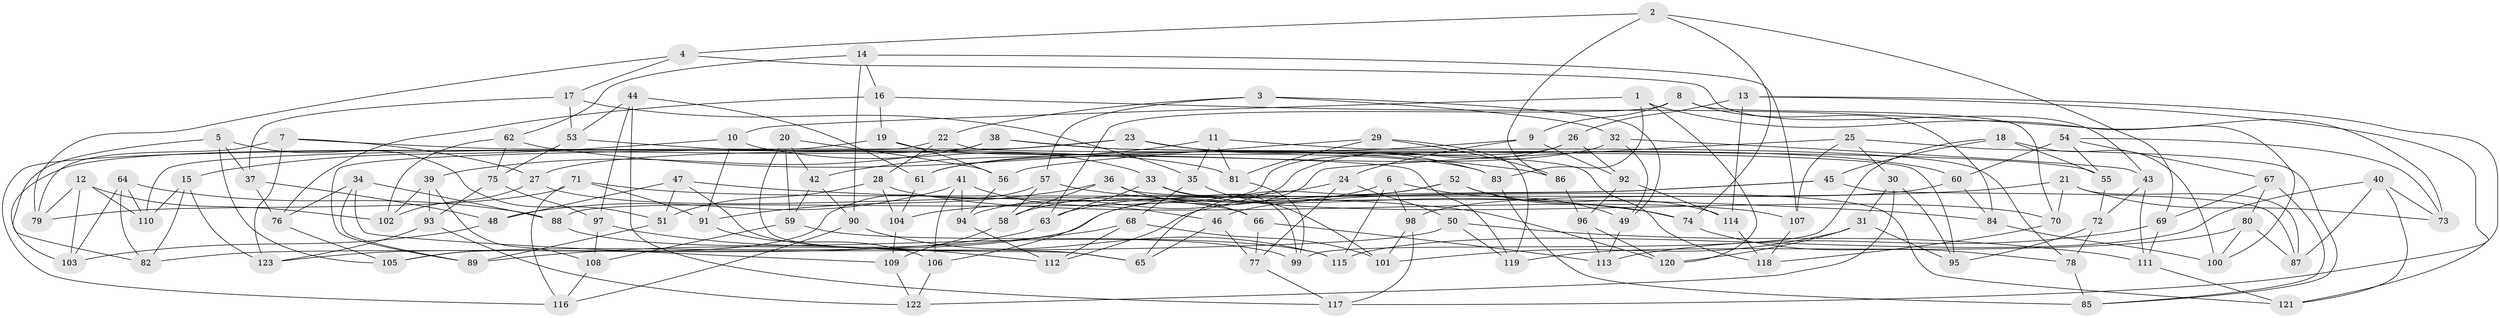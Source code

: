 // coarse degree distribution, {4: 0.3150684931506849, 6: 0.6027397260273972, 5: 0.0821917808219178}
// Generated by graph-tools (version 1.1) at 2025/52/02/27/25 19:52:28]
// undirected, 123 vertices, 246 edges
graph export_dot {
graph [start="1"]
  node [color=gray90,style=filled];
  1;
  2;
  3;
  4;
  5;
  6;
  7;
  8;
  9;
  10;
  11;
  12;
  13;
  14;
  15;
  16;
  17;
  18;
  19;
  20;
  21;
  22;
  23;
  24;
  25;
  26;
  27;
  28;
  29;
  30;
  31;
  32;
  33;
  34;
  35;
  36;
  37;
  38;
  39;
  40;
  41;
  42;
  43;
  44;
  45;
  46;
  47;
  48;
  49;
  50;
  51;
  52;
  53;
  54;
  55;
  56;
  57;
  58;
  59;
  60;
  61;
  62;
  63;
  64;
  65;
  66;
  67;
  68;
  69;
  70;
  71;
  72;
  73;
  74;
  75;
  76;
  77;
  78;
  79;
  80;
  81;
  82;
  83;
  84;
  85;
  86;
  87;
  88;
  89;
  90;
  91;
  92;
  93;
  94;
  95;
  96;
  97;
  98;
  99;
  100;
  101;
  102;
  103;
  104;
  105;
  106;
  107;
  108;
  109;
  110;
  111;
  112;
  113;
  114;
  115;
  116;
  117;
  118;
  119;
  120;
  121;
  122;
  123;
  1 -- 10;
  1 -- 100;
  1 -- 120;
  1 -- 83;
  2 -- 86;
  2 -- 4;
  2 -- 74;
  2 -- 69;
  3 -- 57;
  3 -- 22;
  3 -- 49;
  3 -- 32;
  4 -- 43;
  4 -- 17;
  4 -- 79;
  5 -- 105;
  5 -- 37;
  5 -- 51;
  5 -- 82;
  6 -- 63;
  6 -- 98;
  6 -- 49;
  6 -- 115;
  7 -- 123;
  7 -- 79;
  7 -- 119;
  7 -- 27;
  8 -- 84;
  8 -- 63;
  8 -- 70;
  8 -- 9;
  9 -- 24;
  9 -- 92;
  9 -- 61;
  10 -- 33;
  10 -- 15;
  10 -- 91;
  11 -- 35;
  11 -- 78;
  11 -- 81;
  11 -- 42;
  12 -- 79;
  12 -- 110;
  12 -- 103;
  12 -- 102;
  13 -- 114;
  13 -- 117;
  13 -- 26;
  13 -- 121;
  14 -- 107;
  14 -- 62;
  14 -- 90;
  14 -- 16;
  15 -- 82;
  15 -- 110;
  15 -- 123;
  16 -- 73;
  16 -- 76;
  16 -- 19;
  17 -- 37;
  17 -- 35;
  17 -- 53;
  18 -- 45;
  18 -- 55;
  18 -- 100;
  18 -- 99;
  19 -- 83;
  19 -- 56;
  19 -- 89;
  20 -- 59;
  20 -- 42;
  20 -- 65;
  20 -- 56;
  21 -- 104;
  21 -- 73;
  21 -- 70;
  21 -- 87;
  22 -- 95;
  22 -- 116;
  22 -- 28;
  23 -- 110;
  23 -- 60;
  23 -- 83;
  23 -- 27;
  24 -- 50;
  24 -- 77;
  24 -- 58;
  25 -- 30;
  25 -- 85;
  25 -- 107;
  25 -- 106;
  26 -- 94;
  26 -- 88;
  26 -- 92;
  27 -- 66;
  27 -- 102;
  28 -- 107;
  28 -- 104;
  28 -- 51;
  29 -- 81;
  29 -- 119;
  29 -- 86;
  29 -- 56;
  30 -- 122;
  30 -- 31;
  30 -- 95;
  31 -- 120;
  31 -- 101;
  31 -- 95;
  32 -- 61;
  32 -- 43;
  32 -- 49;
  33 -- 63;
  33 -- 70;
  33 -- 99;
  34 -- 88;
  34 -- 109;
  34 -- 76;
  34 -- 89;
  35 -- 101;
  35 -- 68;
  36 -- 66;
  36 -- 121;
  36 -- 58;
  36 -- 91;
  37 -- 76;
  37 -- 48;
  38 -- 118;
  38 -- 55;
  38 -- 39;
  38 -- 103;
  39 -- 108;
  39 -- 102;
  39 -- 93;
  40 -- 121;
  40 -- 115;
  40 -- 87;
  40 -- 73;
  41 -- 106;
  41 -- 48;
  41 -- 46;
  41 -- 94;
  42 -- 59;
  42 -- 90;
  43 -- 72;
  43 -- 111;
  44 -- 61;
  44 -- 97;
  44 -- 117;
  44 -- 53;
  45 -- 87;
  45 -- 46;
  45 -- 112;
  46 -- 77;
  46 -- 65;
  47 -- 48;
  47 -- 51;
  47 -- 65;
  47 -- 84;
  48 -- 103;
  49 -- 113;
  50 -- 119;
  50 -- 82;
  50 -- 111;
  51 -- 89;
  52 -- 65;
  52 -- 105;
  52 -- 74;
  52 -- 114;
  53 -- 81;
  53 -- 75;
  54 -- 60;
  54 -- 67;
  54 -- 55;
  54 -- 73;
  55 -- 72;
  56 -- 94;
  57 -- 58;
  57 -- 105;
  57 -- 74;
  58 -- 109;
  59 -- 108;
  59 -- 115;
  60 -- 84;
  60 -- 98;
  61 -- 104;
  62 -- 102;
  62 -- 75;
  62 -- 86;
  63 -- 123;
  64 -- 88;
  64 -- 82;
  64 -- 110;
  64 -- 103;
  66 -- 77;
  66 -- 113;
  67 -- 69;
  67 -- 80;
  67 -- 85;
  68 -- 112;
  68 -- 101;
  68 -- 89;
  69 -- 111;
  69 -- 113;
  70 -- 118;
  71 -- 120;
  71 -- 79;
  71 -- 116;
  71 -- 91;
  72 -- 95;
  72 -- 78;
  74 -- 78;
  75 -- 93;
  75 -- 97;
  76 -- 105;
  77 -- 117;
  78 -- 85;
  80 -- 87;
  80 -- 100;
  80 -- 119;
  81 -- 99;
  83 -- 85;
  84 -- 100;
  86 -- 96;
  88 -- 99;
  90 -- 115;
  90 -- 116;
  91 -- 106;
  92 -- 96;
  92 -- 114;
  93 -- 123;
  93 -- 122;
  94 -- 112;
  96 -- 113;
  96 -- 120;
  97 -- 112;
  97 -- 108;
  98 -- 101;
  98 -- 117;
  104 -- 109;
  106 -- 122;
  107 -- 118;
  108 -- 116;
  109 -- 122;
  111 -- 121;
  114 -- 118;
}
